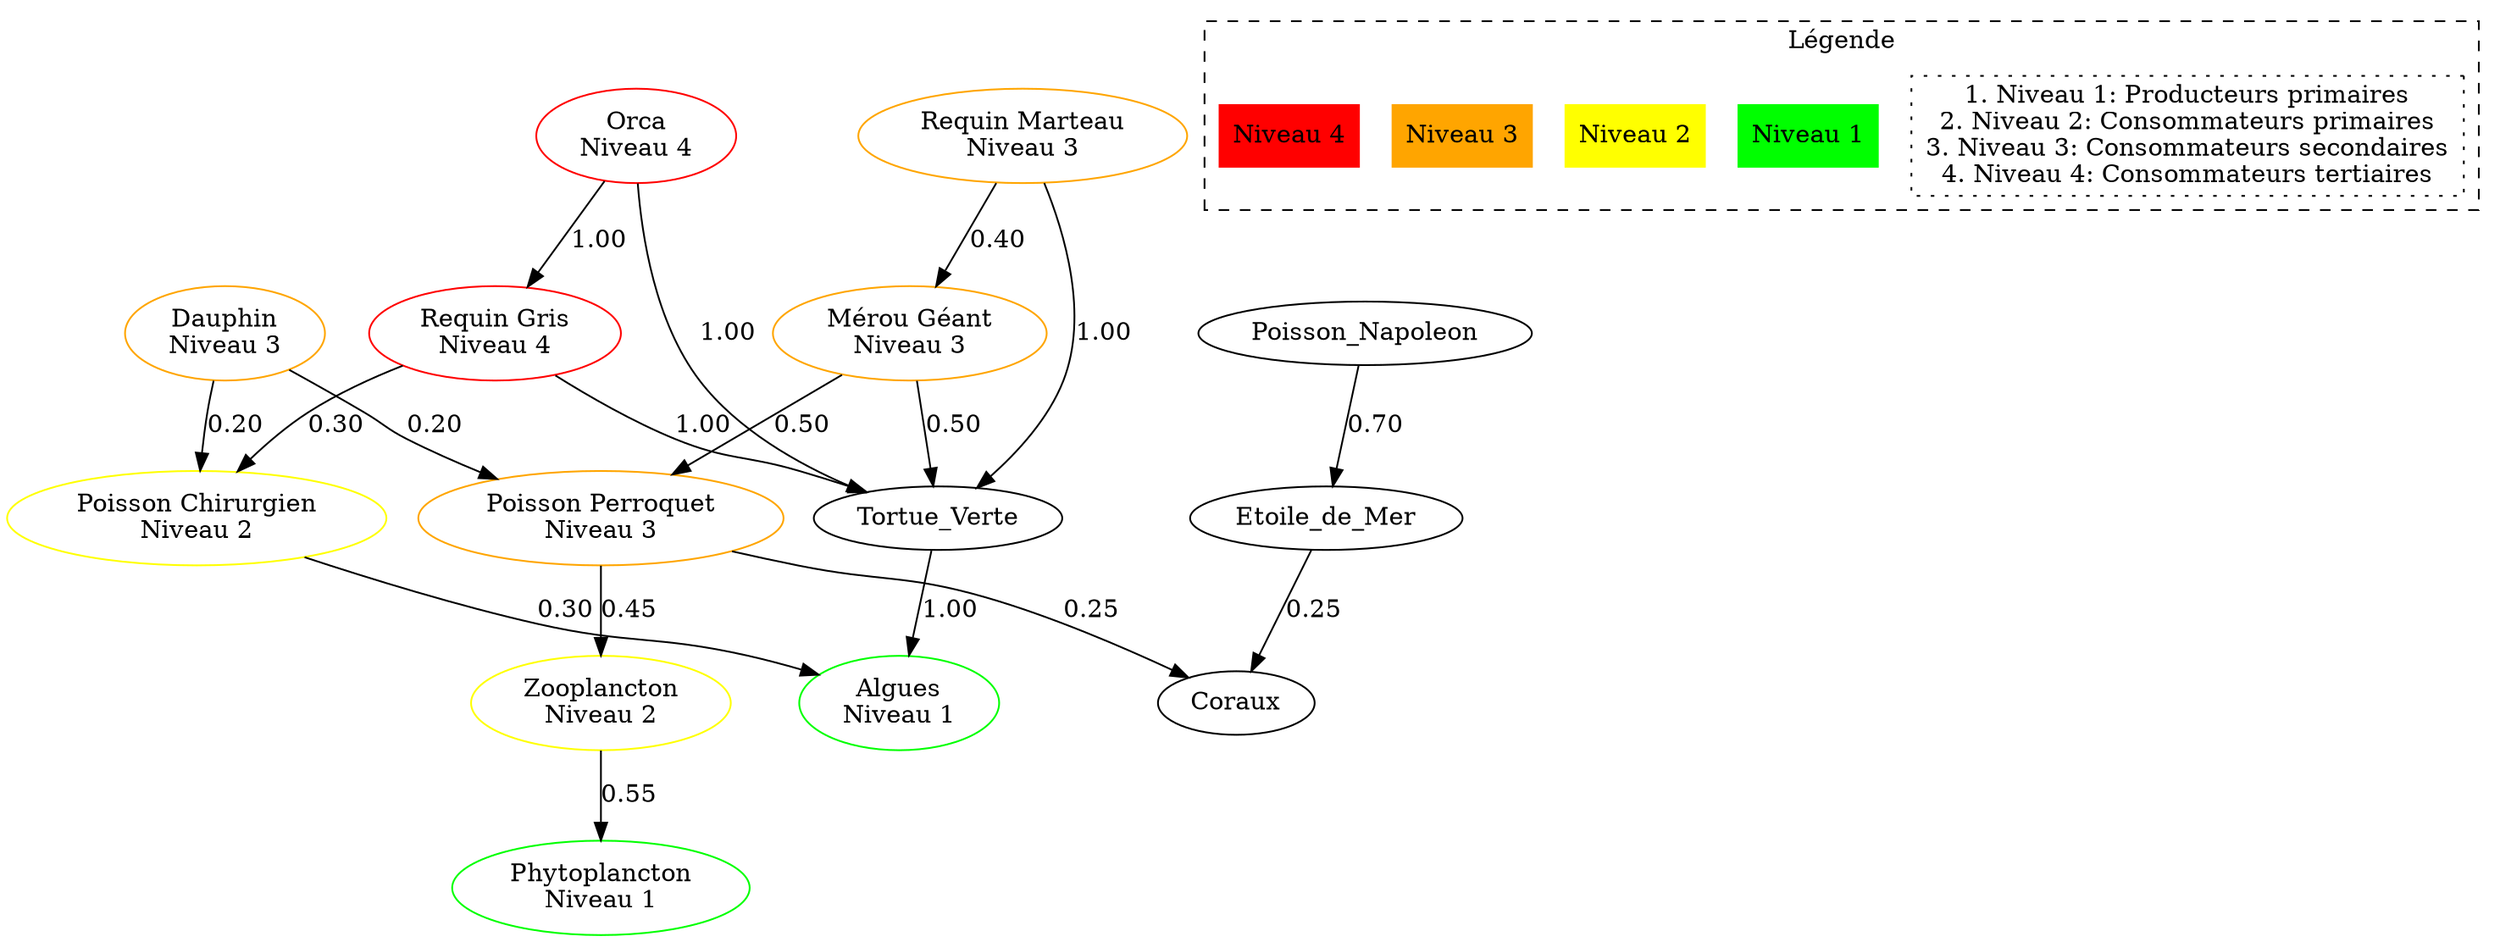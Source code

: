 digraph Marin {
    // Producteurs primaires (Niveau 1) - couleur verte
    Algues [color=green, label="Algues\nNiveau 1"];
Phytoplancton [color=green, label="Phytoplancton\nNiveau 1"];

// Consommateurs primaires (Niveau 2) - couleur jaune
    Zooplancton [color=yellow, label="Zooplancton\nNiveau 2"];
Poisson_Chirurgien [color=yellow, label="Poisson Chirurgien\nNiveau 2"];

// Consommateurs secondaires (Niveau 3) - couleur orange
    Poisson_Perroquet [color=orange, label="Poisson Perroquet\nNiveau 3"];
Requin_Marteau [color=orange, label="Requin Marteau\nNiveau 3"];
Merou_Geant [color=orange, label="Mérou Géant\nNiveau 3"];
Dauphin [color=orange, label="Dauphin\nNiveau 3"];

// Consommateurs tertiaires (Niveau 4) - couleur rouge
    Orca [color=red, label="Orca\nNiveau 4"];
Requin_Gris [color=red, label="Requin Gris\nNiveau 4"];

// Arcs (interactions) entre les espèces
    Orca -> Requin_Gris [label="1.00"];
Orca -> Tortue_Verte [label="1.00"];
Requin_Gris -> Tortue_Verte [label="1.00"];
Tortue_Verte -> Algues [label="1.00"];
Poisson_Chirurgien -> Algues [label="0.30"];
Requin_Marteau -> Merou_Geant [label="0.40"];
Requin_Marteau -> Tortue_Verte [label="1.00"];
Merou_Geant -> Tortue_Verte [label="0.50"];
Merou_Geant -> Poisson_Perroquet [label="0.50"];
Dauphin -> Poisson_Chirurgien [label="0.20"];
Dauphin -> Poisson_Perroquet [label="0.20"];
Poisson_Perroquet -> Zooplancton [label="0.45"];
Poisson_Perroquet -> Coraux [label="0.25"];
Zooplancton -> Phytoplancton [label="0.55"];
Poisson_Napoleon -> Etoile_de_Mer [label="0.70"];
Etoile_de_Mer -> Coraux [label="0.25"];
Requin_Gris -> Poisson_Chirurgien [label="0.30"];




// Création d'une légende
    subgraph cluster_legend {
label="Légende";
style=dashed;
node [shape=plaintext];

// Légende avec les couleurs et les niveaux trophiques
        legend_table [label="1. Niveau 1: Producteurs primaires\n2. Niveau 2: Consommateurs primaires\n3. Niveau 3: Consommateurs secondaires\n4. Niveau 4: Consommateurs tertiaires", shape=rect, style=dotted];

// Légende colorée
        level1 [label="Niveau 1", style=filled, fillcolor=green, width=0.2];
level2 [label="Niveau 2", style=filled, fillcolor=yellow, width=0.2];
level3 [label="Niveau 3", style=filled, fillcolor=orange, width=0.2];
level4 [label="Niveau 4", style=filled, fillcolor=red, width=0.2];
}
}

